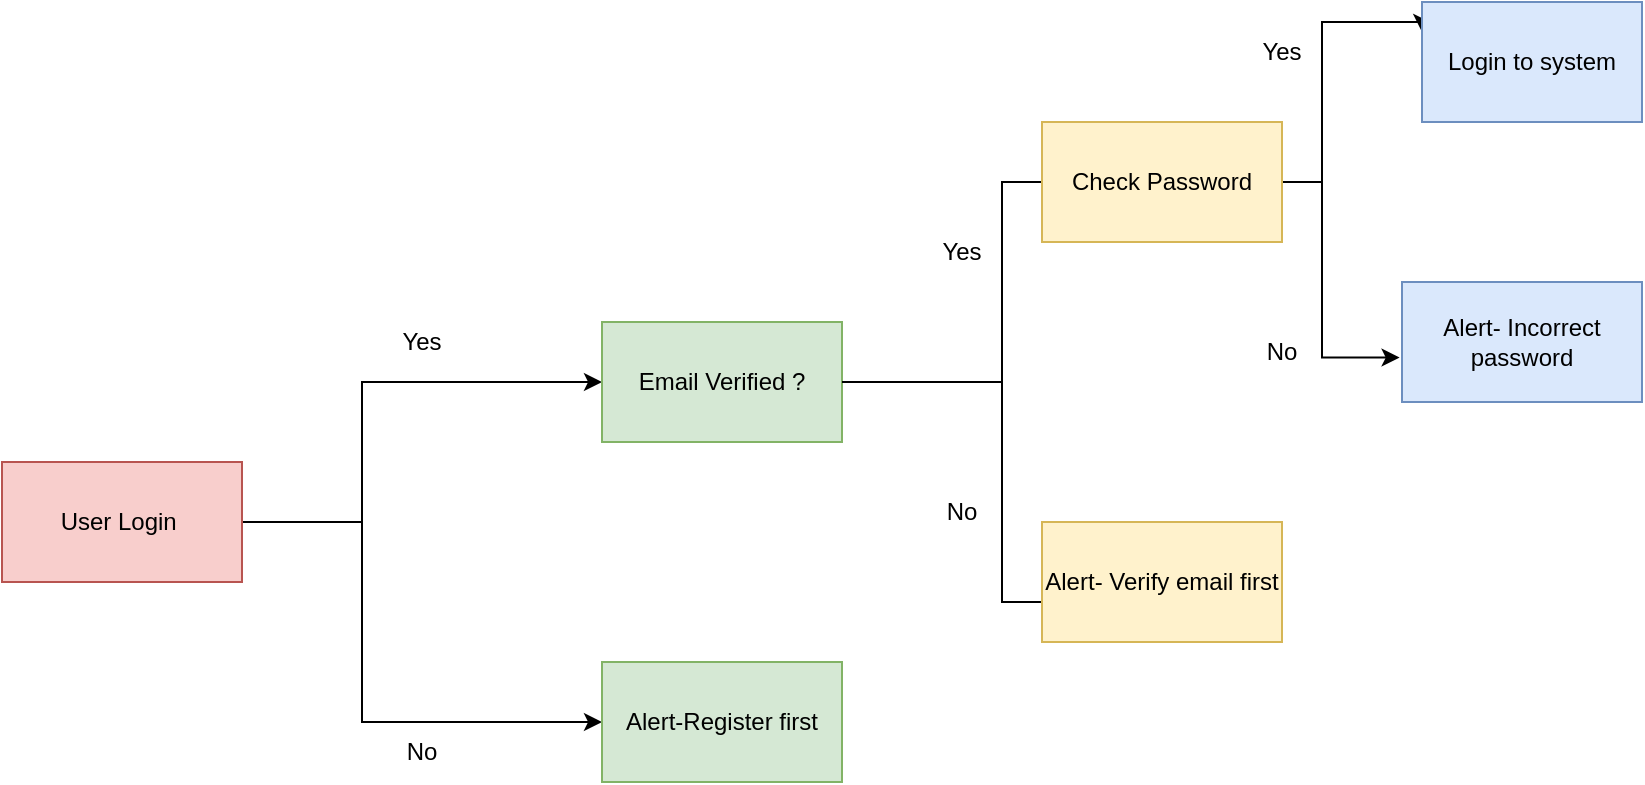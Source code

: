 <mxfile version="20.8.16" type="device"><diagram name="Page-1" id="GoD5_ERN5tbZsXTxg3Xx"><mxGraphModel dx="1036" dy="606" grid="1" gridSize="10" guides="1" tooltips="1" connect="1" arrows="1" fold="1" page="1" pageScale="1" pageWidth="850" pageHeight="1100" math="0" shadow="0"><root><mxCell id="0"/><mxCell id="1" parent="0"/><mxCell id="TV7DYO2D-4xZuRTljUL_-2" style="edgeStyle=orthogonalEdgeStyle;rounded=0;orthogonalLoop=1;jettySize=auto;html=1;" edge="1" parent="1" source="TV7DYO2D-4xZuRTljUL_-1"><mxGeometry relative="1" as="geometry"><mxPoint x="320" y="200" as="targetPoint"/><Array as="points"><mxPoint x="200" y="270"/><mxPoint x="200" y="200"/></Array></mxGeometry></mxCell><mxCell id="TV7DYO2D-4xZuRTljUL_-3" style="edgeStyle=orthogonalEdgeStyle;rounded=0;orthogonalLoop=1;jettySize=auto;html=1;" edge="1" parent="1" source="TV7DYO2D-4xZuRTljUL_-1"><mxGeometry relative="1" as="geometry"><mxPoint x="320" y="370" as="targetPoint"/><Array as="points"><mxPoint x="200" y="270"/><mxPoint x="200" y="370"/></Array></mxGeometry></mxCell><mxCell id="TV7DYO2D-4xZuRTljUL_-1" value="User Login&amp;nbsp;" style="rounded=0;whiteSpace=wrap;html=1;fillColor=#f8cecc;strokeColor=#b85450;" vertex="1" parent="1"><mxGeometry x="20" y="240" width="120" height="60" as="geometry"/></mxCell><mxCell id="TV7DYO2D-4xZuRTljUL_-9" style="edgeStyle=orthogonalEdgeStyle;rounded=0;orthogonalLoop=1;jettySize=auto;html=1;startArrow=none;" edge="1" parent="1" source="TV7DYO2D-4xZuRTljUL_-11"><mxGeometry relative="1" as="geometry"><mxPoint x="620" y="100" as="targetPoint"/><Array as="points"><mxPoint x="520" y="100"/><mxPoint x="520" y="100"/></Array></mxGeometry></mxCell><mxCell id="TV7DYO2D-4xZuRTljUL_-10" style="edgeStyle=orthogonalEdgeStyle;rounded=0;orthogonalLoop=1;jettySize=auto;html=1;" edge="1" parent="1" source="TV7DYO2D-4xZuRTljUL_-4"><mxGeometry relative="1" as="geometry"><mxPoint x="630" y="310" as="targetPoint"/><Array as="points"><mxPoint x="520" y="200"/><mxPoint x="520" y="310"/></Array></mxGeometry></mxCell><mxCell id="TV7DYO2D-4xZuRTljUL_-4" value="Email Verified ?" style="rounded=0;whiteSpace=wrap;html=1;fillColor=#d5e8d4;strokeColor=#82b366;" vertex="1" parent="1"><mxGeometry x="320" y="170" width="120" height="60" as="geometry"/></mxCell><mxCell id="TV7DYO2D-4xZuRTljUL_-5" value="Alert-Register first" style="rounded=0;whiteSpace=wrap;html=1;fillColor=#d5e8d4;strokeColor=#82b366;" vertex="1" parent="1"><mxGeometry x="320" y="340" width="120" height="60" as="geometry"/></mxCell><mxCell id="TV7DYO2D-4xZuRTljUL_-12" value="Alert- Verify email first" style="rounded=0;whiteSpace=wrap;html=1;fillColor=#fff2cc;strokeColor=#d6b656;" vertex="1" parent="1"><mxGeometry x="540" y="270" width="120" height="60" as="geometry"/></mxCell><mxCell id="TV7DYO2D-4xZuRTljUL_-13" value="" style="edgeStyle=orthogonalEdgeStyle;rounded=0;orthogonalLoop=1;jettySize=auto;html=1;endArrow=none;" edge="1" parent="1" source="TV7DYO2D-4xZuRTljUL_-4" target="TV7DYO2D-4xZuRTljUL_-11"><mxGeometry relative="1" as="geometry"><mxPoint x="620" y="100" as="targetPoint"/><mxPoint x="440" y="200" as="sourcePoint"/><Array as="points"><mxPoint x="520" y="200"/><mxPoint x="520" y="100"/></Array></mxGeometry></mxCell><mxCell id="TV7DYO2D-4xZuRTljUL_-16" style="edgeStyle=orthogonalEdgeStyle;rounded=0;orthogonalLoop=1;jettySize=auto;html=1;entryX=0;entryY=0.25;entryDx=0;entryDy=0;" edge="1" parent="1" source="TV7DYO2D-4xZuRTljUL_-11" target="TV7DYO2D-4xZuRTljUL_-14"><mxGeometry relative="1" as="geometry"><mxPoint x="680" y="20" as="targetPoint"/><Array as="points"><mxPoint x="680" y="100"/><mxPoint x="680" y="20"/><mxPoint x="730" y="20"/></Array></mxGeometry></mxCell><mxCell id="TV7DYO2D-4xZuRTljUL_-17" style="edgeStyle=orthogonalEdgeStyle;rounded=0;orthogonalLoop=1;jettySize=auto;html=1;entryX=-0.01;entryY=0.63;entryDx=0;entryDy=0;entryPerimeter=0;" edge="1" parent="1" source="TV7DYO2D-4xZuRTljUL_-11" target="TV7DYO2D-4xZuRTljUL_-15"><mxGeometry relative="1" as="geometry"><mxPoint x="680" y="170" as="targetPoint"/><Array as="points"><mxPoint x="680" y="100"/><mxPoint x="680" y="188"/></Array></mxGeometry></mxCell><mxCell id="TV7DYO2D-4xZuRTljUL_-11" value="Check Password" style="rounded=0;whiteSpace=wrap;html=1;fillColor=#fff2cc;strokeColor=#d6b656;" vertex="1" parent="1"><mxGeometry x="540" y="70" width="120" height="60" as="geometry"/></mxCell><mxCell id="TV7DYO2D-4xZuRTljUL_-14" value="Login to system" style="rounded=0;whiteSpace=wrap;html=1;fillColor=#dae8fc;strokeColor=#6c8ebf;" vertex="1" parent="1"><mxGeometry x="730" y="10" width="110" height="60" as="geometry"/></mxCell><mxCell id="TV7DYO2D-4xZuRTljUL_-15" value="Alert- Incorrect password" style="rounded=0;whiteSpace=wrap;html=1;fillColor=#dae8fc;strokeColor=#6c8ebf;" vertex="1" parent="1"><mxGeometry x="720" y="150" width="120" height="60" as="geometry"/></mxCell><mxCell id="TV7DYO2D-4xZuRTljUL_-18" value="Yes" style="text;strokeColor=none;align=center;fillColor=none;html=1;verticalAlign=middle;whiteSpace=wrap;rounded=0;" vertex="1" parent="1"><mxGeometry x="200" y="165" width="60" height="30" as="geometry"/></mxCell><mxCell id="TV7DYO2D-4xZuRTljUL_-19" value="No" style="text;strokeColor=none;align=center;fillColor=none;html=1;verticalAlign=middle;whiteSpace=wrap;rounded=0;" vertex="1" parent="1"><mxGeometry x="200" y="370" width="60" height="30" as="geometry"/></mxCell><mxCell id="TV7DYO2D-4xZuRTljUL_-20" value="Yes" style="text;strokeColor=none;align=center;fillColor=none;html=1;verticalAlign=middle;whiteSpace=wrap;rounded=0;" vertex="1" parent="1"><mxGeometry x="470" y="120" width="60" height="30" as="geometry"/></mxCell><mxCell id="TV7DYO2D-4xZuRTljUL_-21" value="No" style="text;strokeColor=none;align=center;fillColor=none;html=1;verticalAlign=middle;whiteSpace=wrap;rounded=0;" vertex="1" parent="1"><mxGeometry x="470" y="250" width="60" height="30" as="geometry"/></mxCell><mxCell id="TV7DYO2D-4xZuRTljUL_-22" value="Yes" style="text;strokeColor=none;align=center;fillColor=none;html=1;verticalAlign=middle;whiteSpace=wrap;rounded=0;" vertex="1" parent="1"><mxGeometry x="630" y="20" width="60" height="30" as="geometry"/></mxCell><mxCell id="TV7DYO2D-4xZuRTljUL_-23" value="No" style="text;strokeColor=none;align=center;fillColor=none;html=1;verticalAlign=middle;whiteSpace=wrap;rounded=0;" vertex="1" parent="1"><mxGeometry x="630" y="170" width="60" height="30" as="geometry"/></mxCell></root></mxGraphModel></diagram></mxfile>